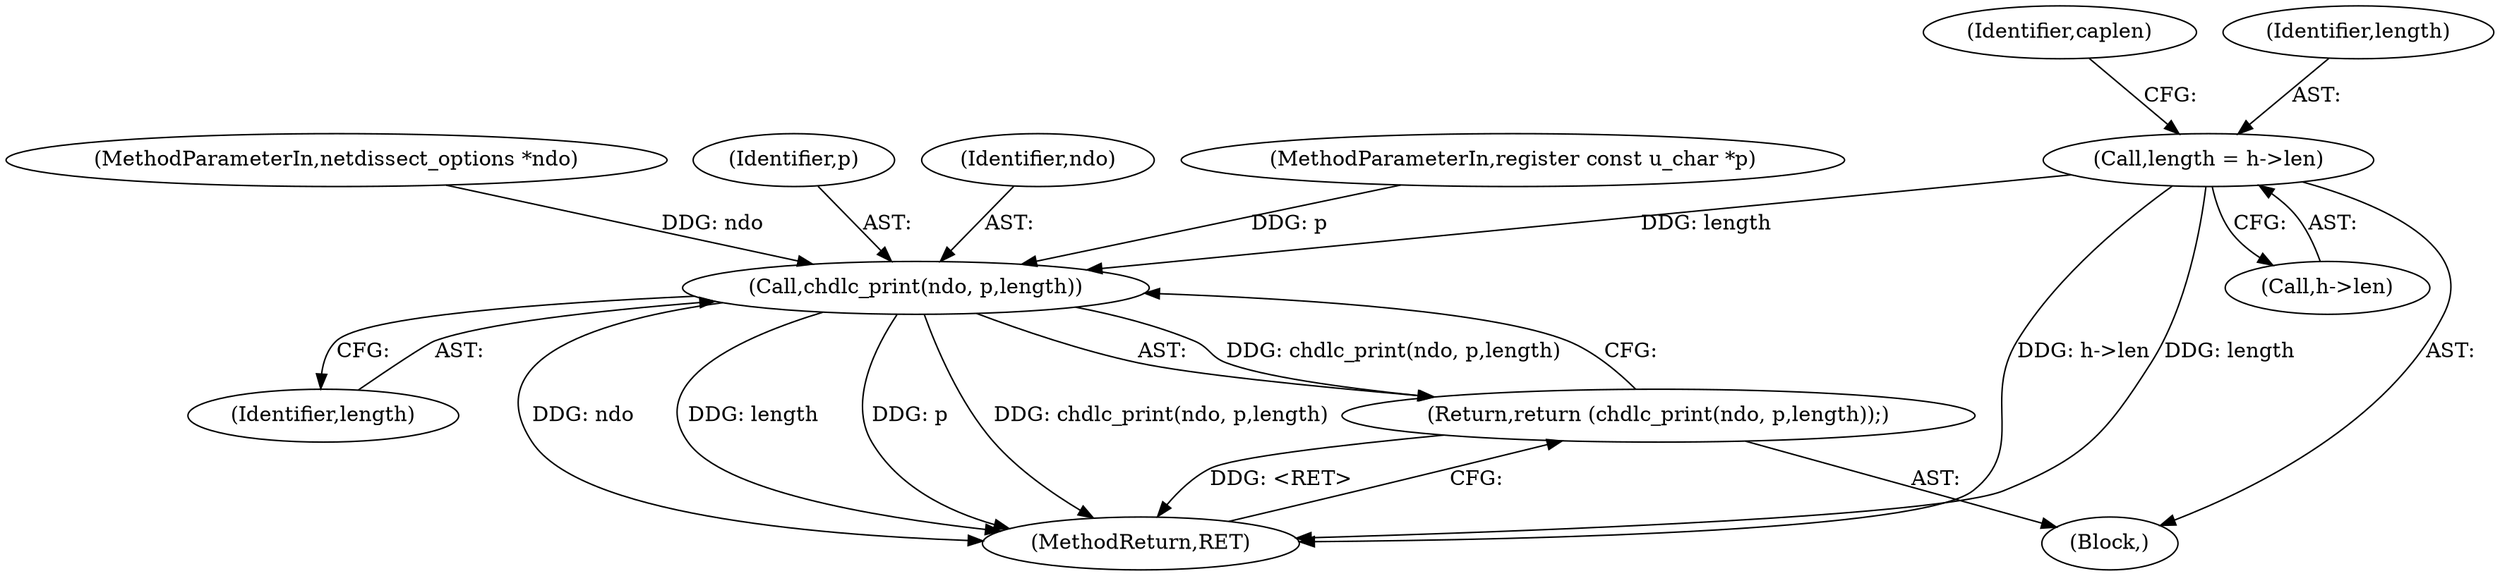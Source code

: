 digraph "1_tcpdump_a1eefe986065846b6c69dbc09afd9fa1a02c4a3d@pointer" {
"1000106" [label="(Call,length = h->len)"];
"1000129" [label="(Call,chdlc_print(ndo, p,length))"];
"1000128" [label="(Return,return (chdlc_print(ndo, p,length));)"];
"1000113" [label="(Identifier,caplen)"];
"1000101" [label="(MethodParameterIn,netdissect_options *ndo)"];
"1000131" [label="(Identifier,p)"];
"1000130" [label="(Identifier,ndo)"];
"1000132" [label="(Identifier,length)"];
"1000108" [label="(Call,h->len)"];
"1000104" [label="(Block,)"];
"1000103" [label="(MethodParameterIn,register const u_char *p)"];
"1000129" [label="(Call,chdlc_print(ndo, p,length))"];
"1000106" [label="(Call,length = h->len)"];
"1000128" [label="(Return,return (chdlc_print(ndo, p,length));)"];
"1000133" [label="(MethodReturn,RET)"];
"1000107" [label="(Identifier,length)"];
"1000106" -> "1000104"  [label="AST: "];
"1000106" -> "1000108"  [label="CFG: "];
"1000107" -> "1000106"  [label="AST: "];
"1000108" -> "1000106"  [label="AST: "];
"1000113" -> "1000106"  [label="CFG: "];
"1000106" -> "1000133"  [label="DDG: h->len"];
"1000106" -> "1000133"  [label="DDG: length"];
"1000106" -> "1000129"  [label="DDG: length"];
"1000129" -> "1000128"  [label="AST: "];
"1000129" -> "1000132"  [label="CFG: "];
"1000130" -> "1000129"  [label="AST: "];
"1000131" -> "1000129"  [label="AST: "];
"1000132" -> "1000129"  [label="AST: "];
"1000128" -> "1000129"  [label="CFG: "];
"1000129" -> "1000133"  [label="DDG: ndo"];
"1000129" -> "1000133"  [label="DDG: length"];
"1000129" -> "1000133"  [label="DDG: p"];
"1000129" -> "1000133"  [label="DDG: chdlc_print(ndo, p,length)"];
"1000129" -> "1000128"  [label="DDG: chdlc_print(ndo, p,length)"];
"1000101" -> "1000129"  [label="DDG: ndo"];
"1000103" -> "1000129"  [label="DDG: p"];
"1000128" -> "1000104"  [label="AST: "];
"1000133" -> "1000128"  [label="CFG: "];
"1000128" -> "1000133"  [label="DDG: <RET>"];
}
